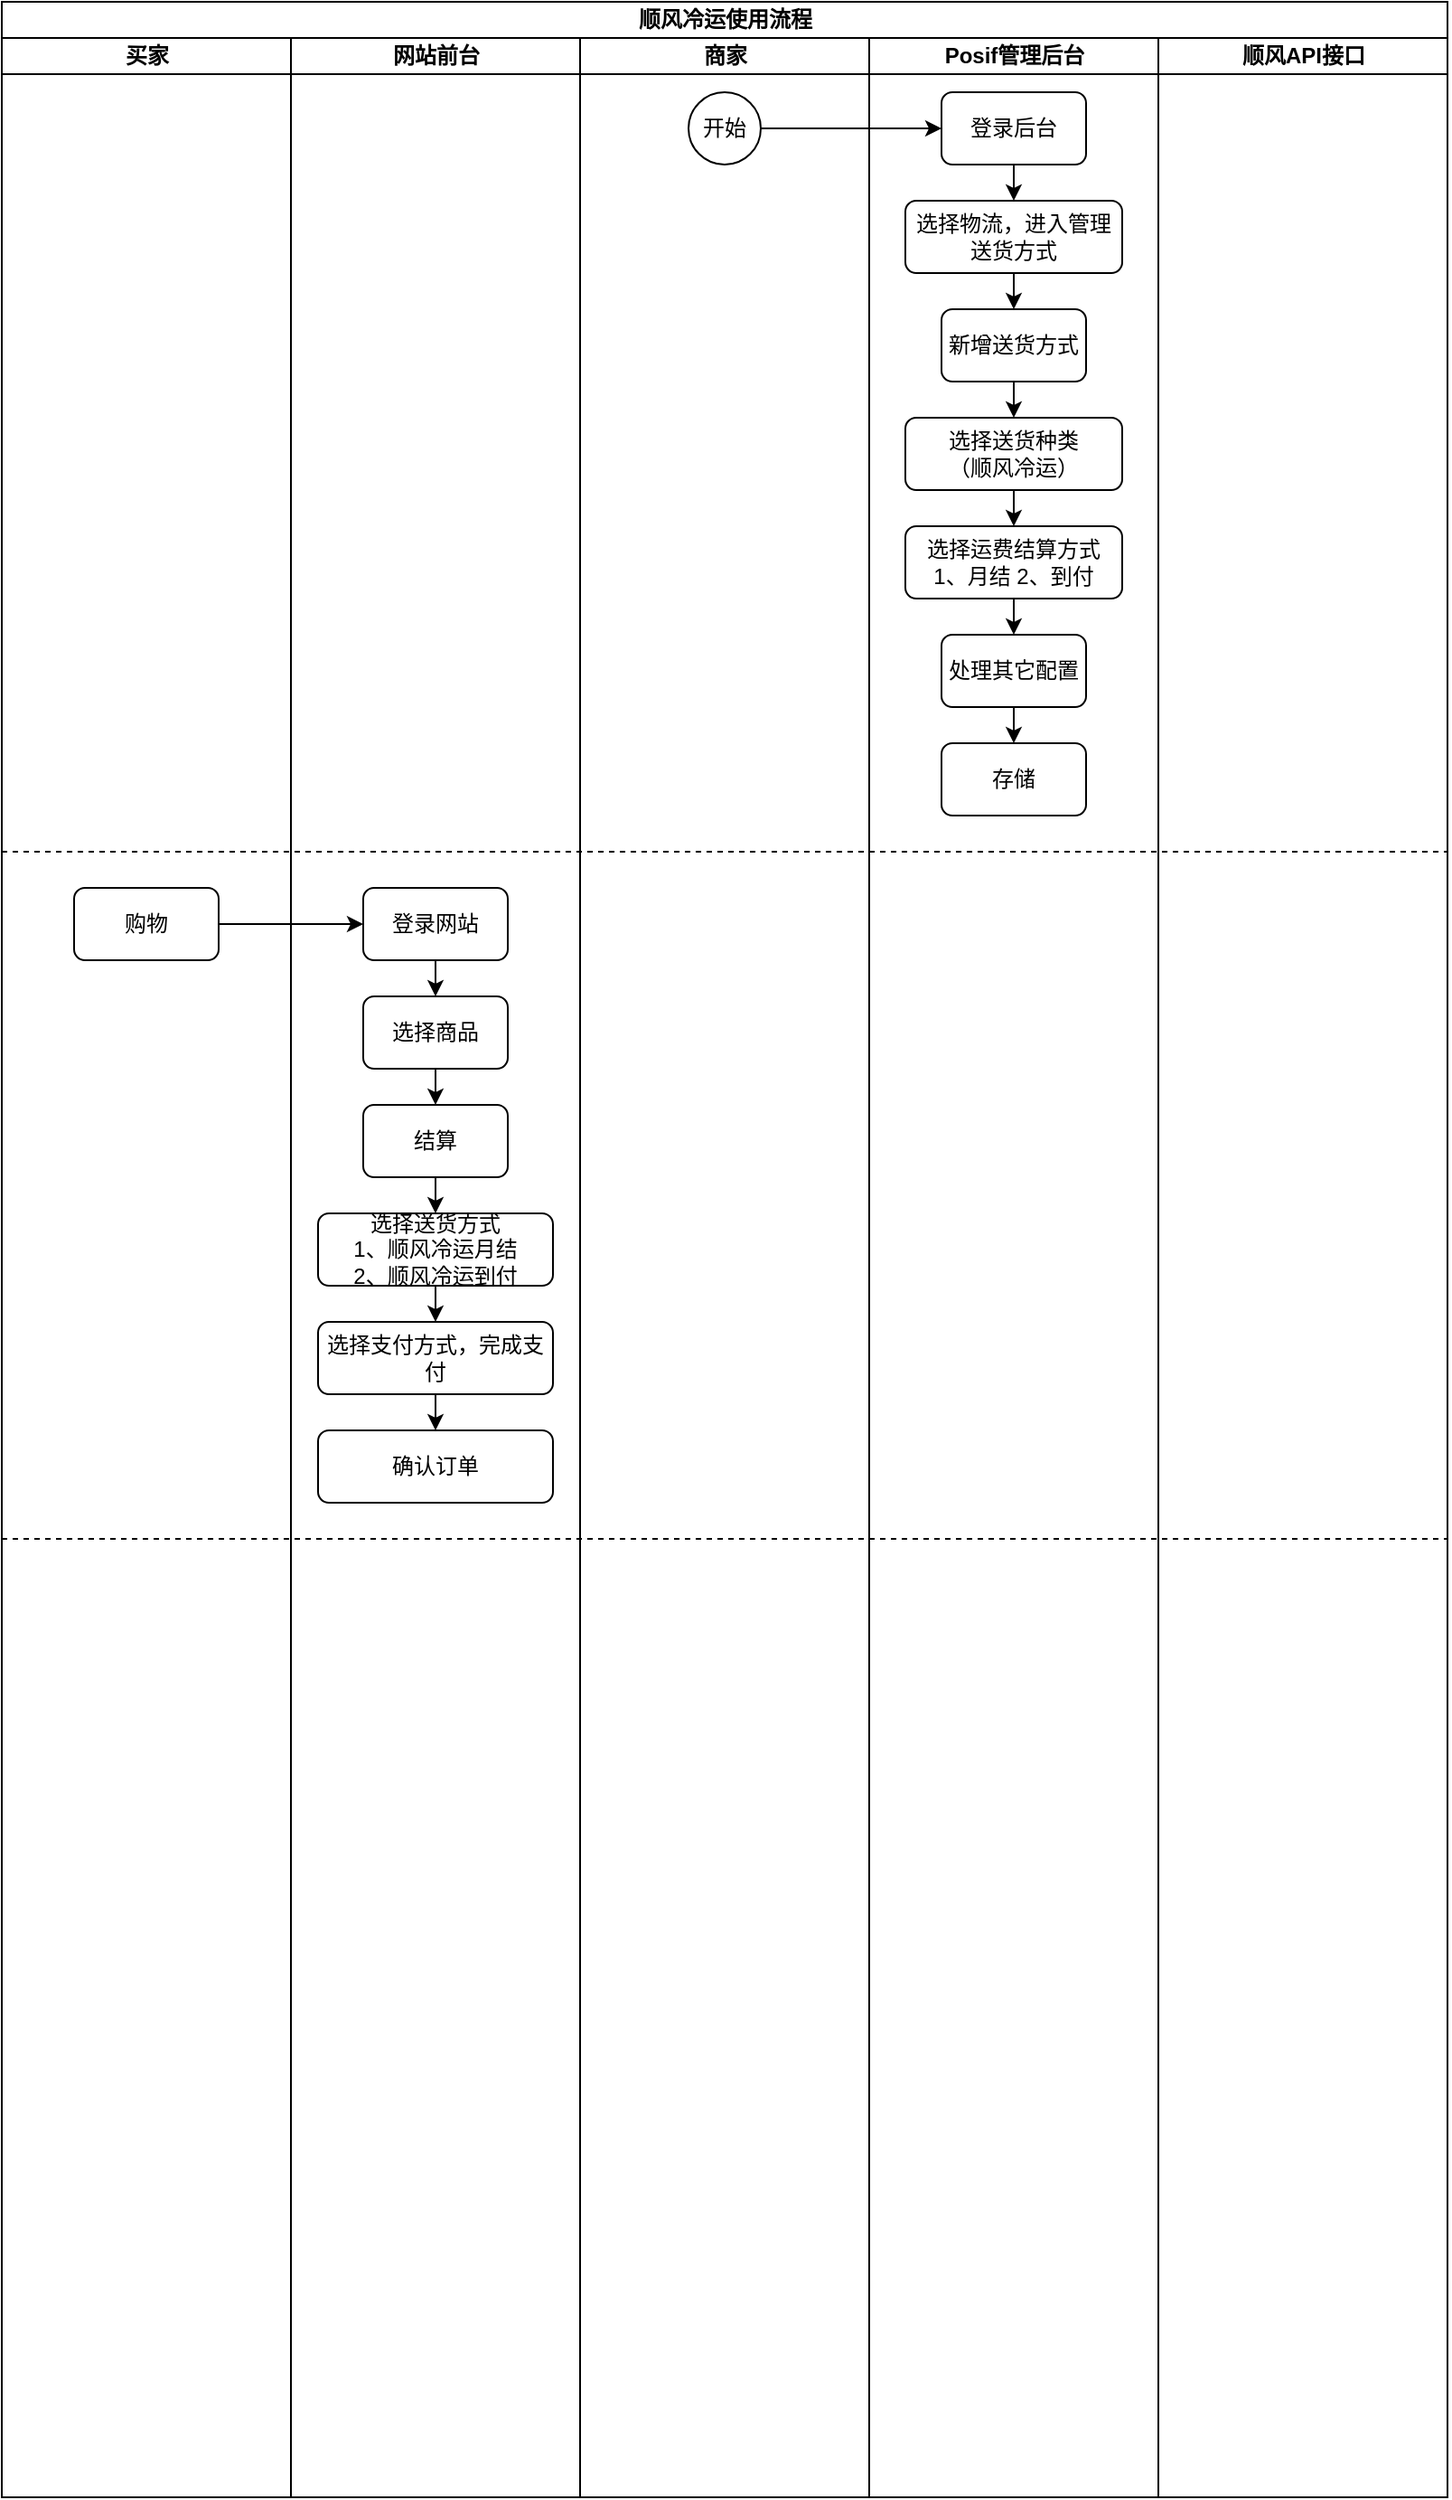 <mxfile version="15.6.8" type="github">
  <diagram name="Page-1" id="0783ab3e-0a74-02c8-0abd-f7b4e66b4bec">
    <mxGraphModel dx="1278" dy="536" grid="1" gridSize="10" guides="1" tooltips="1" connect="1" arrows="1" fold="1" page="1" pageScale="1" pageWidth="850" pageHeight="1100" background="none" math="0" shadow="0">
      <root>
        <mxCell id="0" />
        <mxCell id="1" parent="0" />
        <mxCell id="1c1d494c118603dd-1" value="顺风冷运使用流程" style="swimlane;html=1;childLayout=stackLayout;startSize=20;rounded=0;shadow=0;comic=0;labelBackgroundColor=none;strokeWidth=1;fontFamily=Verdana;fontSize=12;align=center;" parent="1" vertex="1">
          <mxGeometry x="39" y="90" width="800" height="1380" as="geometry" />
        </mxCell>
        <mxCell id="1c1d494c118603dd-2" value="买家" style="swimlane;html=1;startSize=20;" parent="1c1d494c118603dd-1" vertex="1">
          <mxGeometry y="20" width="160" height="1360" as="geometry" />
        </mxCell>
        <mxCell id="K_RfR3FOM83zWYxa_HBy-55" value="" style="endArrow=none;dashed=1;html=1;rounded=0;" edge="1" parent="1c1d494c118603dd-2">
          <mxGeometry width="50" height="50" relative="1" as="geometry">
            <mxPoint y="450" as="sourcePoint" />
            <mxPoint x="800" y="450" as="targetPoint" />
          </mxGeometry>
        </mxCell>
        <mxCell id="K_RfR3FOM83zWYxa_HBy-58" value="购物" style="rounded=1;whiteSpace=wrap;html=1;" vertex="1" parent="1c1d494c118603dd-2">
          <mxGeometry x="40" y="470" width="80" height="40" as="geometry" />
        </mxCell>
        <mxCell id="1c1d494c118603dd-3" value="网站前台" style="swimlane;html=1;startSize=20;" parent="1c1d494c118603dd-1" vertex="1">
          <mxGeometry x="160" y="20" width="160" height="1360" as="geometry" />
        </mxCell>
        <mxCell id="K_RfR3FOM83zWYxa_HBy-30" value="开始" style="ellipse;whiteSpace=wrap;html=1;aspect=fixed;" vertex="1" parent="1c1d494c118603dd-3">
          <mxGeometry x="220" y="30" width="40" height="40" as="geometry" />
        </mxCell>
        <mxCell id="K_RfR3FOM83zWYxa_HBy-66" style="edgeStyle=orthogonalEdgeStyle;rounded=0;orthogonalLoop=1;jettySize=auto;html=1;exitX=0.5;exitY=1;exitDx=0;exitDy=0;entryX=0.5;entryY=0;entryDx=0;entryDy=0;" edge="1" parent="1c1d494c118603dd-3" source="K_RfR3FOM83zWYxa_HBy-59" target="K_RfR3FOM83zWYxa_HBy-60">
          <mxGeometry relative="1" as="geometry" />
        </mxCell>
        <mxCell id="K_RfR3FOM83zWYxa_HBy-59" value="登录网站" style="rounded=1;whiteSpace=wrap;html=1;" vertex="1" parent="1c1d494c118603dd-3">
          <mxGeometry x="40" y="470" width="80" height="40" as="geometry" />
        </mxCell>
        <mxCell id="K_RfR3FOM83zWYxa_HBy-67" style="edgeStyle=orthogonalEdgeStyle;rounded=0;orthogonalLoop=1;jettySize=auto;html=1;exitX=0.5;exitY=1;exitDx=0;exitDy=0;entryX=0.5;entryY=0;entryDx=0;entryDy=0;" edge="1" parent="1c1d494c118603dd-3" source="K_RfR3FOM83zWYxa_HBy-60" target="K_RfR3FOM83zWYxa_HBy-61">
          <mxGeometry relative="1" as="geometry" />
        </mxCell>
        <mxCell id="K_RfR3FOM83zWYxa_HBy-60" value="选择商品" style="rounded=1;whiteSpace=wrap;html=1;" vertex="1" parent="1c1d494c118603dd-3">
          <mxGeometry x="40" y="530" width="80" height="40" as="geometry" />
        </mxCell>
        <mxCell id="K_RfR3FOM83zWYxa_HBy-72" style="edgeStyle=orthogonalEdgeStyle;rounded=0;orthogonalLoop=1;jettySize=auto;html=1;exitX=0.5;exitY=1;exitDx=0;exitDy=0;entryX=0.5;entryY=0;entryDx=0;entryDy=0;" edge="1" parent="1c1d494c118603dd-3" source="K_RfR3FOM83zWYxa_HBy-61" target="K_RfR3FOM83zWYxa_HBy-62">
          <mxGeometry relative="1" as="geometry" />
        </mxCell>
        <mxCell id="K_RfR3FOM83zWYxa_HBy-61" value="结算" style="rounded=1;whiteSpace=wrap;html=1;" vertex="1" parent="1c1d494c118603dd-3">
          <mxGeometry x="40" y="590" width="80" height="40" as="geometry" />
        </mxCell>
        <mxCell id="K_RfR3FOM83zWYxa_HBy-70" style="edgeStyle=orthogonalEdgeStyle;rounded=0;orthogonalLoop=1;jettySize=auto;html=1;exitX=0.5;exitY=1;exitDx=0;exitDy=0;entryX=0.5;entryY=0;entryDx=0;entryDy=0;" edge="1" parent="1c1d494c118603dd-3" source="K_RfR3FOM83zWYxa_HBy-62" target="K_RfR3FOM83zWYxa_HBy-63">
          <mxGeometry relative="1" as="geometry" />
        </mxCell>
        <mxCell id="K_RfR3FOM83zWYxa_HBy-62" value="&lt;div&gt;选择送货方式&lt;/div&gt;&lt;div&gt;1、顺风冷运月结&lt;/div&gt;&lt;div&gt;2、顺风冷运到付&lt;/div&gt;" style="rounded=1;whiteSpace=wrap;html=1;" vertex="1" parent="1c1d494c118603dd-3">
          <mxGeometry x="15" y="650" width="130" height="40" as="geometry" />
        </mxCell>
        <mxCell id="K_RfR3FOM83zWYxa_HBy-76" style="edgeStyle=orthogonalEdgeStyle;rounded=0;orthogonalLoop=1;jettySize=auto;html=1;exitX=0.5;exitY=1;exitDx=0;exitDy=0;entryX=0.5;entryY=0;entryDx=0;entryDy=0;" edge="1" parent="1c1d494c118603dd-3" source="K_RfR3FOM83zWYxa_HBy-63" target="K_RfR3FOM83zWYxa_HBy-64">
          <mxGeometry relative="1" as="geometry" />
        </mxCell>
        <mxCell id="K_RfR3FOM83zWYxa_HBy-63" value="选择支付方式，完成支付" style="rounded=1;whiteSpace=wrap;html=1;" vertex="1" parent="1c1d494c118603dd-3">
          <mxGeometry x="15" y="710" width="130" height="40" as="geometry" />
        </mxCell>
        <mxCell id="K_RfR3FOM83zWYxa_HBy-64" value="确认订单" style="rounded=1;whiteSpace=wrap;html=1;" vertex="1" parent="1c1d494c118603dd-3">
          <mxGeometry x="15" y="770" width="130" height="40" as="geometry" />
        </mxCell>
        <mxCell id="1c1d494c118603dd-4" value="商家" style="swimlane;html=1;startSize=20;" parent="1c1d494c118603dd-1" vertex="1">
          <mxGeometry x="320" y="20" width="160" height="1360" as="geometry" />
        </mxCell>
        <mxCell id="K_RfR3FOM83zWYxa_HBy-39" style="edgeStyle=orthogonalEdgeStyle;rounded=0;orthogonalLoop=1;jettySize=auto;html=1;exitX=0.5;exitY=1;exitDx=0;exitDy=0;entryX=0.5;entryY=0;entryDx=0;entryDy=0;" edge="1" parent="1c1d494c118603dd-4" source="K_RfR3FOM83zWYxa_HBy-31" target="K_RfR3FOM83zWYxa_HBy-32">
          <mxGeometry relative="1" as="geometry" />
        </mxCell>
        <mxCell id="K_RfR3FOM83zWYxa_HBy-31" value="登录后台" style="rounded=1;whiteSpace=wrap;html=1;" vertex="1" parent="1c1d494c118603dd-4">
          <mxGeometry x="200" y="30" width="80" height="40" as="geometry" />
        </mxCell>
        <mxCell id="K_RfR3FOM83zWYxa_HBy-40" style="edgeStyle=orthogonalEdgeStyle;rounded=0;orthogonalLoop=1;jettySize=auto;html=1;exitX=0.5;exitY=1;exitDx=0;exitDy=0;entryX=0.5;entryY=0;entryDx=0;entryDy=0;" edge="1" parent="1c1d494c118603dd-4" source="K_RfR3FOM83zWYxa_HBy-32" target="K_RfR3FOM83zWYxa_HBy-37">
          <mxGeometry relative="1" as="geometry" />
        </mxCell>
        <mxCell id="K_RfR3FOM83zWYxa_HBy-32" value="选择物流，进入管理送货方式" style="rounded=1;whiteSpace=wrap;html=1;" vertex="1" parent="1c1d494c118603dd-4">
          <mxGeometry x="180" y="90" width="120" height="40" as="geometry" />
        </mxCell>
        <mxCell id="K_RfR3FOM83zWYxa_HBy-51" style="edgeStyle=orthogonalEdgeStyle;rounded=0;orthogonalLoop=1;jettySize=auto;html=1;exitX=0.5;exitY=1;exitDx=0;exitDy=0;entryX=0.5;entryY=0;entryDx=0;entryDy=0;" edge="1" parent="1c1d494c118603dd-4" source="K_RfR3FOM83zWYxa_HBy-37" target="K_RfR3FOM83zWYxa_HBy-47">
          <mxGeometry relative="1" as="geometry" />
        </mxCell>
        <mxCell id="K_RfR3FOM83zWYxa_HBy-37" value="新增送货方式" style="rounded=1;whiteSpace=wrap;html=1;" vertex="1" parent="1c1d494c118603dd-4">
          <mxGeometry x="200" y="150" width="80" height="40" as="geometry" />
        </mxCell>
        <mxCell id="K_RfR3FOM83zWYxa_HBy-52" style="edgeStyle=orthogonalEdgeStyle;rounded=0;orthogonalLoop=1;jettySize=auto;html=1;exitX=0.5;exitY=1;exitDx=0;exitDy=0;entryX=0.5;entryY=0;entryDx=0;entryDy=0;" edge="1" parent="1c1d494c118603dd-4" source="K_RfR3FOM83zWYxa_HBy-47" target="K_RfR3FOM83zWYxa_HBy-48">
          <mxGeometry relative="1" as="geometry" />
        </mxCell>
        <mxCell id="K_RfR3FOM83zWYxa_HBy-47" value="&lt;div&gt;选择送货种类&lt;/div&gt;&lt;div&gt;（顺风冷运）&lt;br&gt;&lt;/div&gt;" style="rounded=1;whiteSpace=wrap;html=1;" vertex="1" parent="1c1d494c118603dd-4">
          <mxGeometry x="180" y="210" width="120" height="40" as="geometry" />
        </mxCell>
        <mxCell id="K_RfR3FOM83zWYxa_HBy-53" style="edgeStyle=orthogonalEdgeStyle;rounded=0;orthogonalLoop=1;jettySize=auto;html=1;exitX=0.5;exitY=1;exitDx=0;exitDy=0;entryX=0.5;entryY=0;entryDx=0;entryDy=0;" edge="1" parent="1c1d494c118603dd-4" source="K_RfR3FOM83zWYxa_HBy-48" target="K_RfR3FOM83zWYxa_HBy-49">
          <mxGeometry relative="1" as="geometry" />
        </mxCell>
        <mxCell id="K_RfR3FOM83zWYxa_HBy-48" value="&lt;div&gt;选择运费结算方式&lt;/div&gt;&lt;div&gt;1、月结 2、到付&lt;br&gt;&lt;/div&gt;" style="rounded=1;whiteSpace=wrap;html=1;" vertex="1" parent="1c1d494c118603dd-4">
          <mxGeometry x="180" y="270" width="120" height="40" as="geometry" />
        </mxCell>
        <mxCell id="K_RfR3FOM83zWYxa_HBy-54" style="edgeStyle=orthogonalEdgeStyle;rounded=0;orthogonalLoop=1;jettySize=auto;html=1;exitX=0.5;exitY=1;exitDx=0;exitDy=0;entryX=0.5;entryY=0;entryDx=0;entryDy=0;" edge="1" parent="1c1d494c118603dd-4" source="K_RfR3FOM83zWYxa_HBy-49" target="K_RfR3FOM83zWYxa_HBy-50">
          <mxGeometry relative="1" as="geometry" />
        </mxCell>
        <mxCell id="K_RfR3FOM83zWYxa_HBy-49" value="处理其它配置" style="rounded=1;whiteSpace=wrap;html=1;" vertex="1" parent="1c1d494c118603dd-4">
          <mxGeometry x="200" y="330" width="80" height="40" as="geometry" />
        </mxCell>
        <mxCell id="K_RfR3FOM83zWYxa_HBy-50" value="存储" style="rounded=1;whiteSpace=wrap;html=1;" vertex="1" parent="1c1d494c118603dd-4">
          <mxGeometry x="200" y="390" width="80" height="40" as="geometry" />
        </mxCell>
        <mxCell id="K_RfR3FOM83zWYxa_HBy-77" value="" style="endArrow=none;dashed=1;html=1;rounded=0;" edge="1" parent="1c1d494c118603dd-4">
          <mxGeometry width="50" height="50" relative="1" as="geometry">
            <mxPoint x="-320" y="830" as="sourcePoint" />
            <mxPoint x="480" y="830" as="targetPoint" />
          </mxGeometry>
        </mxCell>
        <mxCell id="K_RfR3FOM83zWYxa_HBy-38" style="edgeStyle=orthogonalEdgeStyle;rounded=0;orthogonalLoop=1;jettySize=auto;html=1;exitX=1;exitY=0.5;exitDx=0;exitDy=0;entryX=0;entryY=0.5;entryDx=0;entryDy=0;" edge="1" parent="1c1d494c118603dd-1" source="K_RfR3FOM83zWYxa_HBy-30" target="K_RfR3FOM83zWYxa_HBy-31">
          <mxGeometry relative="1" as="geometry" />
        </mxCell>
        <mxCell id="K_RfR3FOM83zWYxa_HBy-1" value="Posif管理后台" style="swimlane;html=1;startSize=20;" vertex="1" parent="1c1d494c118603dd-1">
          <mxGeometry x="480" y="20" width="160" height="1360" as="geometry" />
        </mxCell>
        <mxCell id="K_RfR3FOM83zWYxa_HBy-56" value="顺风API接口" style="swimlane;html=1;startSize=20;" vertex="1" parent="1c1d494c118603dd-1">
          <mxGeometry x="640" y="20" width="160" height="1360" as="geometry" />
        </mxCell>
        <mxCell id="K_RfR3FOM83zWYxa_HBy-65" style="edgeStyle=orthogonalEdgeStyle;rounded=0;orthogonalLoop=1;jettySize=auto;html=1;exitX=1;exitY=0.5;exitDx=0;exitDy=0;entryX=0;entryY=0.5;entryDx=0;entryDy=0;" edge="1" parent="1c1d494c118603dd-1" source="K_RfR3FOM83zWYxa_HBy-58" target="K_RfR3FOM83zWYxa_HBy-59">
          <mxGeometry relative="1" as="geometry" />
        </mxCell>
      </root>
    </mxGraphModel>
  </diagram>
</mxfile>
